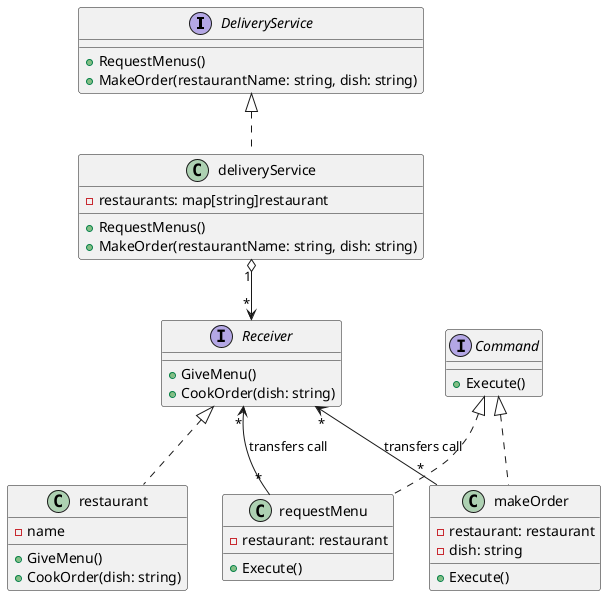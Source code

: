 @startuml
'https://plantuml.com/class-diagram


interface DeliveryService {
	+RequestMenus()
	+MakeOrder(restaurantName: string, dish: string)
}

class deliveryService {
    - restaurants: map[string]restaurant
    +RequestMenus()
    +MakeOrder(restaurantName: string, dish: string)
}

class deliveryService implements DeliveryService

deliveryService "1" o--> "*" Receiver


interface Receiver {
    + GiveMenu()
    + CookOrder(dish: string)
}

class restaurant {
    - name
    + GiveMenu()
    + CookOrder(dish: string)
}

class restaurant implements Receiver


interface Command {
	+ Execute()
}

class makeOrder {
	- restaurant: restaurant
	- dish: string
	+ Execute()
}

class requestMenu {
	- restaurant: restaurant
	+ Execute()
}

class makeOrder implements Command
class requestMenu implements Command

Receiver "*" <-- "*" makeOrder : transfers call
Receiver "*" <-- "*"  requestMenu: transfers call

@enduml
